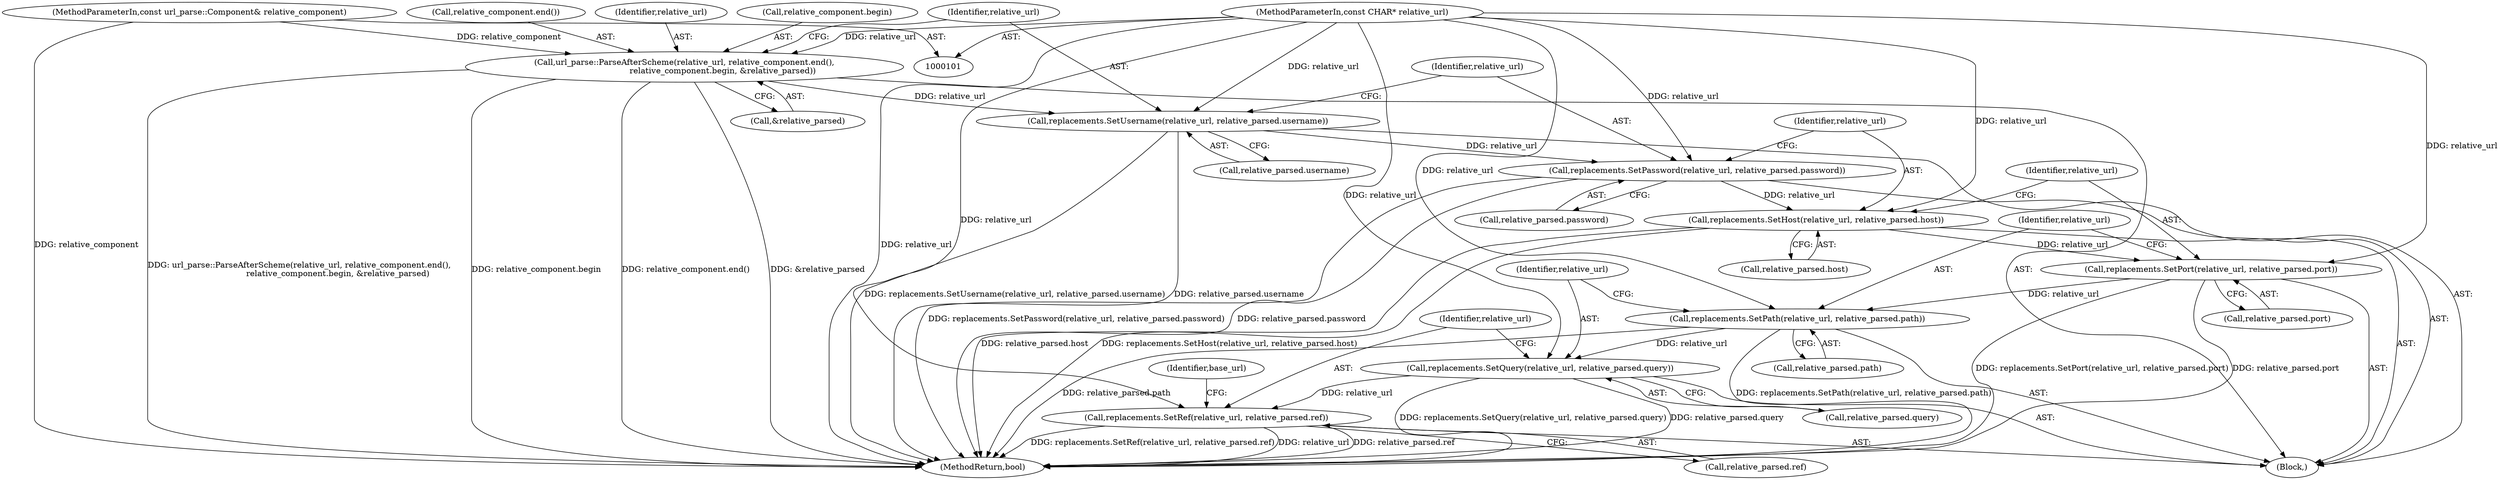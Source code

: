 digraph "0_Chrome_3ca8e38ff57e83fcce76f9b54cd8f8bfa09c34ad@pointer" {
"1000111" [label="(Call,url_parse::ParseAfterScheme(relative_url, relative_component.end(),\n                              relative_component.begin, &relative_parsed))"];
"1000104" [label="(MethodParameterIn,const CHAR* relative_url)"];
"1000105" [label="(MethodParameterIn,const url_parse::Component& relative_component)"];
"1000120" [label="(Call,replacements.SetUsername(relative_url, relative_parsed.username))"];
"1000125" [label="(Call,replacements.SetPassword(relative_url, relative_parsed.password))"];
"1000130" [label="(Call,replacements.SetHost(relative_url, relative_parsed.host))"];
"1000135" [label="(Call,replacements.SetPort(relative_url, relative_parsed.port))"];
"1000140" [label="(Call,replacements.SetPath(relative_url, relative_parsed.path))"];
"1000145" [label="(Call,replacements.SetQuery(relative_url, relative_parsed.query))"];
"1000150" [label="(Call,replacements.SetRef(relative_url, relative_parsed.ref))"];
"1000157" [label="(Identifier,base_url)"];
"1000141" [label="(Identifier,relative_url)"];
"1000117" [label="(Call,&relative_parsed)"];
"1000142" [label="(Call,relative_parsed.path)"];
"1000105" [label="(MethodParameterIn,const url_parse::Component& relative_component)"];
"1000140" [label="(Call,replacements.SetPath(relative_url, relative_parsed.path))"];
"1000163" [label="(MethodReturn,bool)"];
"1000136" [label="(Identifier,relative_url)"];
"1000135" [label="(Call,replacements.SetPort(relative_url, relative_parsed.port))"];
"1000150" [label="(Call,replacements.SetRef(relative_url, relative_parsed.ref))"];
"1000113" [label="(Call,relative_component.end())"];
"1000151" [label="(Identifier,relative_url)"];
"1000147" [label="(Call,relative_parsed.query)"];
"1000111" [label="(Call,url_parse::ParseAfterScheme(relative_url, relative_component.end(),\n                              relative_component.begin, &relative_parsed))"];
"1000112" [label="(Identifier,relative_url)"];
"1000131" [label="(Identifier,relative_url)"];
"1000145" [label="(Call,replacements.SetQuery(relative_url, relative_parsed.query))"];
"1000104" [label="(MethodParameterIn,const CHAR* relative_url)"];
"1000122" [label="(Call,relative_parsed.username)"];
"1000152" [label="(Call,relative_parsed.ref)"];
"1000126" [label="(Identifier,relative_url)"];
"1000125" [label="(Call,replacements.SetPassword(relative_url, relative_parsed.password))"];
"1000132" [label="(Call,relative_parsed.host)"];
"1000120" [label="(Call,replacements.SetUsername(relative_url, relative_parsed.username))"];
"1000137" [label="(Call,relative_parsed.port)"];
"1000127" [label="(Call,relative_parsed.password)"];
"1000114" [label="(Call,relative_component.begin)"];
"1000146" [label="(Identifier,relative_url)"];
"1000130" [label="(Call,replacements.SetHost(relative_url, relative_parsed.host))"];
"1000121" [label="(Identifier,relative_url)"];
"1000109" [label="(Block,)"];
"1000111" -> "1000109"  [label="AST: "];
"1000111" -> "1000117"  [label="CFG: "];
"1000112" -> "1000111"  [label="AST: "];
"1000113" -> "1000111"  [label="AST: "];
"1000114" -> "1000111"  [label="AST: "];
"1000117" -> "1000111"  [label="AST: "];
"1000121" -> "1000111"  [label="CFG: "];
"1000111" -> "1000163"  [label="DDG: &relative_parsed"];
"1000111" -> "1000163"  [label="DDG: relative_component.begin"];
"1000111" -> "1000163"  [label="DDG: relative_component.end()"];
"1000111" -> "1000163"  [label="DDG: url_parse::ParseAfterScheme(relative_url, relative_component.end(),\n                              relative_component.begin, &relative_parsed)"];
"1000104" -> "1000111"  [label="DDG: relative_url"];
"1000105" -> "1000111"  [label="DDG: relative_component"];
"1000111" -> "1000120"  [label="DDG: relative_url"];
"1000104" -> "1000101"  [label="AST: "];
"1000104" -> "1000163"  [label="DDG: relative_url"];
"1000104" -> "1000120"  [label="DDG: relative_url"];
"1000104" -> "1000125"  [label="DDG: relative_url"];
"1000104" -> "1000130"  [label="DDG: relative_url"];
"1000104" -> "1000135"  [label="DDG: relative_url"];
"1000104" -> "1000140"  [label="DDG: relative_url"];
"1000104" -> "1000145"  [label="DDG: relative_url"];
"1000104" -> "1000150"  [label="DDG: relative_url"];
"1000105" -> "1000101"  [label="AST: "];
"1000105" -> "1000163"  [label="DDG: relative_component"];
"1000120" -> "1000109"  [label="AST: "];
"1000120" -> "1000122"  [label="CFG: "];
"1000121" -> "1000120"  [label="AST: "];
"1000122" -> "1000120"  [label="AST: "];
"1000126" -> "1000120"  [label="CFG: "];
"1000120" -> "1000163"  [label="DDG: replacements.SetUsername(relative_url, relative_parsed.username)"];
"1000120" -> "1000163"  [label="DDG: relative_parsed.username"];
"1000120" -> "1000125"  [label="DDG: relative_url"];
"1000125" -> "1000109"  [label="AST: "];
"1000125" -> "1000127"  [label="CFG: "];
"1000126" -> "1000125"  [label="AST: "];
"1000127" -> "1000125"  [label="AST: "];
"1000131" -> "1000125"  [label="CFG: "];
"1000125" -> "1000163"  [label="DDG: replacements.SetPassword(relative_url, relative_parsed.password)"];
"1000125" -> "1000163"  [label="DDG: relative_parsed.password"];
"1000125" -> "1000130"  [label="DDG: relative_url"];
"1000130" -> "1000109"  [label="AST: "];
"1000130" -> "1000132"  [label="CFG: "];
"1000131" -> "1000130"  [label="AST: "];
"1000132" -> "1000130"  [label="AST: "];
"1000136" -> "1000130"  [label="CFG: "];
"1000130" -> "1000163"  [label="DDG: replacements.SetHost(relative_url, relative_parsed.host)"];
"1000130" -> "1000163"  [label="DDG: relative_parsed.host"];
"1000130" -> "1000135"  [label="DDG: relative_url"];
"1000135" -> "1000109"  [label="AST: "];
"1000135" -> "1000137"  [label="CFG: "];
"1000136" -> "1000135"  [label="AST: "];
"1000137" -> "1000135"  [label="AST: "];
"1000141" -> "1000135"  [label="CFG: "];
"1000135" -> "1000163"  [label="DDG: replacements.SetPort(relative_url, relative_parsed.port)"];
"1000135" -> "1000163"  [label="DDG: relative_parsed.port"];
"1000135" -> "1000140"  [label="DDG: relative_url"];
"1000140" -> "1000109"  [label="AST: "];
"1000140" -> "1000142"  [label="CFG: "];
"1000141" -> "1000140"  [label="AST: "];
"1000142" -> "1000140"  [label="AST: "];
"1000146" -> "1000140"  [label="CFG: "];
"1000140" -> "1000163"  [label="DDG: relative_parsed.path"];
"1000140" -> "1000163"  [label="DDG: replacements.SetPath(relative_url, relative_parsed.path)"];
"1000140" -> "1000145"  [label="DDG: relative_url"];
"1000145" -> "1000109"  [label="AST: "];
"1000145" -> "1000147"  [label="CFG: "];
"1000146" -> "1000145"  [label="AST: "];
"1000147" -> "1000145"  [label="AST: "];
"1000151" -> "1000145"  [label="CFG: "];
"1000145" -> "1000163"  [label="DDG: replacements.SetQuery(relative_url, relative_parsed.query)"];
"1000145" -> "1000163"  [label="DDG: relative_parsed.query"];
"1000145" -> "1000150"  [label="DDG: relative_url"];
"1000150" -> "1000109"  [label="AST: "];
"1000150" -> "1000152"  [label="CFG: "];
"1000151" -> "1000150"  [label="AST: "];
"1000152" -> "1000150"  [label="AST: "];
"1000157" -> "1000150"  [label="CFG: "];
"1000150" -> "1000163"  [label="DDG: replacements.SetRef(relative_url, relative_parsed.ref)"];
"1000150" -> "1000163"  [label="DDG: relative_url"];
"1000150" -> "1000163"  [label="DDG: relative_parsed.ref"];
}
